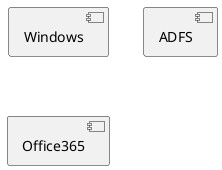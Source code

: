 @startuml componentes microsoft usados no Digio

component Windows
component ADFS
component Office365

@enduml